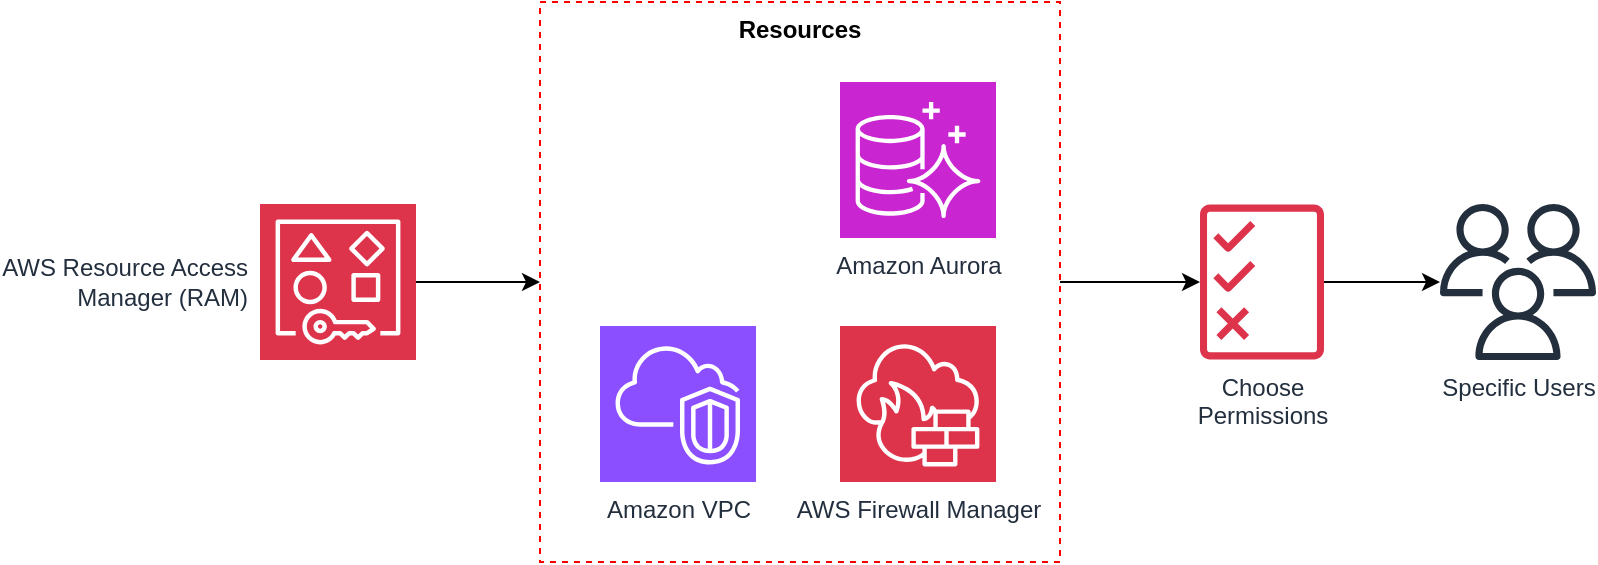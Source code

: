 <mxfile version="26.0.4">
  <diagram name="Page-1" id="lxeJQ_-VfMQQATzrOj_g">
    <mxGraphModel dx="1114" dy="1198" grid="1" gridSize="10" guides="1" tooltips="1" connect="1" arrows="1" fold="1" page="1" pageScale="1" pageWidth="850" pageHeight="1100" math="0" shadow="0">
      <root>
        <mxCell id="0" />
        <mxCell id="1" parent="0" />
        <mxCell id="JFuTy0Em5oB6NGUpWTWE-11" style="edgeStyle=orthogonalEdgeStyle;rounded=0;orthogonalLoop=1;jettySize=auto;html=1;" edge="1" parent="1" source="JFuTy0Em5oB6NGUpWTWE-5" target="JFuTy0Em5oB6NGUpWTWE-6">
          <mxGeometry relative="1" as="geometry" />
        </mxCell>
        <mxCell id="JFuTy0Em5oB6NGUpWTWE-5" value="Resources" style="rounded=0;whiteSpace=wrap;html=1;strokeColor=#FF0000;fillColor=none;dashed=1;verticalAlign=top;fontStyle=1" vertex="1" parent="1">
          <mxGeometry x="290" y="330" width="260" height="280" as="geometry" />
        </mxCell>
        <mxCell id="JFuTy0Em5oB6NGUpWTWE-9" style="edgeStyle=orthogonalEdgeStyle;rounded=0;orthogonalLoop=1;jettySize=auto;html=1;" edge="1" parent="1" source="JFuTy0Em5oB6NGUpWTWE-1" target="JFuTy0Em5oB6NGUpWTWE-5">
          <mxGeometry relative="1" as="geometry" />
        </mxCell>
        <mxCell id="JFuTy0Em5oB6NGUpWTWE-1" value="AWS Resource Access&lt;div&gt;Manager (RAM)&lt;/div&gt;" style="sketch=0;points=[[0,0,0],[0.25,0,0],[0.5,0,0],[0.75,0,0],[1,0,0],[0,1,0],[0.25,1,0],[0.5,1,0],[0.75,1,0],[1,1,0],[0,0.25,0],[0,0.5,0],[0,0.75,0],[1,0.25,0],[1,0.5,0],[1,0.75,0]];outlineConnect=0;fontColor=#232F3E;fillColor=#DD344C;strokeColor=#ffffff;dashed=0;verticalLabelPosition=middle;verticalAlign=middle;align=right;html=1;fontSize=12;fontStyle=0;aspect=fixed;shape=mxgraph.aws4.resourceIcon;resIcon=mxgraph.aws4.resource_access_manager;labelPosition=left;spacingRight=5;" vertex="1" parent="1">
          <mxGeometry x="150" y="431" width="78" height="78" as="geometry" />
        </mxCell>
        <mxCell id="JFuTy0Em5oB6NGUpWTWE-2" value="Amazon VPC" style="sketch=0;points=[[0,0,0],[0.25,0,0],[0.5,0,0],[0.75,0,0],[1,0,0],[0,1,0],[0.25,1,0],[0.5,1,0],[0.75,1,0],[1,1,0],[0,0.25,0],[0,0.5,0],[0,0.75,0],[1,0.25,0],[1,0.5,0],[1,0.75,0]];outlineConnect=0;fontColor=#232F3E;fillColor=#8C4FFF;strokeColor=#ffffff;dashed=0;verticalLabelPosition=bottom;verticalAlign=top;align=center;html=1;fontSize=12;fontStyle=0;aspect=fixed;shape=mxgraph.aws4.resourceIcon;resIcon=mxgraph.aws4.vpc;" vertex="1" parent="1">
          <mxGeometry x="320" y="492" width="78" height="78" as="geometry" />
        </mxCell>
        <mxCell id="JFuTy0Em5oB6NGUpWTWE-3" value="Amazon Aurora" style="sketch=0;points=[[0,0,0],[0.25,0,0],[0.5,0,0],[0.75,0,0],[1,0,0],[0,1,0],[0.25,1,0],[0.5,1,0],[0.75,1,0],[1,1,0],[0,0.25,0],[0,0.5,0],[0,0.75,0],[1,0.25,0],[1,0.5,0],[1,0.75,0]];outlineConnect=0;fontColor=#232F3E;fillColor=#C925D1;strokeColor=#ffffff;dashed=0;verticalLabelPosition=bottom;verticalAlign=top;align=center;html=1;fontSize=12;fontStyle=0;aspect=fixed;shape=mxgraph.aws4.resourceIcon;resIcon=mxgraph.aws4.aurora;" vertex="1" parent="1">
          <mxGeometry x="440" y="370" width="78" height="78" as="geometry" />
        </mxCell>
        <mxCell id="JFuTy0Em5oB6NGUpWTWE-4" value="AWS Firewall Manager" style="sketch=0;points=[[0,0,0],[0.25,0,0],[0.5,0,0],[0.75,0,0],[1,0,0],[0,1,0],[0.25,1,0],[0.5,1,0],[0.75,1,0],[1,1,0],[0,0.25,0],[0,0.5,0],[0,0.75,0],[1,0.25,0],[1,0.5,0],[1,0.75,0]];outlineConnect=0;fontColor=#232F3E;fillColor=#DD344C;strokeColor=#ffffff;dashed=0;verticalLabelPosition=bottom;verticalAlign=top;align=center;html=1;fontSize=12;fontStyle=0;aspect=fixed;shape=mxgraph.aws4.resourceIcon;resIcon=mxgraph.aws4.network_firewall;" vertex="1" parent="1">
          <mxGeometry x="440" y="492" width="78" height="78" as="geometry" />
        </mxCell>
        <mxCell id="JFuTy0Em5oB6NGUpWTWE-13" style="edgeStyle=orthogonalEdgeStyle;rounded=0;orthogonalLoop=1;jettySize=auto;html=1;" edge="1" parent="1" source="JFuTy0Em5oB6NGUpWTWE-6" target="JFuTy0Em5oB6NGUpWTWE-12">
          <mxGeometry relative="1" as="geometry" />
        </mxCell>
        <mxCell id="JFuTy0Em5oB6NGUpWTWE-6" value="Choose&lt;div&gt;Permissions&lt;/div&gt;" style="sketch=0;outlineConnect=0;fontColor=#232F3E;gradientColor=none;fillColor=#DD344C;strokeColor=none;dashed=0;verticalLabelPosition=bottom;verticalAlign=top;align=center;html=1;fontSize=12;fontStyle=0;aspect=fixed;pointerEvents=1;shape=mxgraph.aws4.permissions;" vertex="1" parent="1">
          <mxGeometry x="620" y="431" width="62" height="78" as="geometry" />
        </mxCell>
        <mxCell id="JFuTy0Em5oB6NGUpWTWE-12" value="Specific Users" style="sketch=0;outlineConnect=0;fontColor=#232F3E;gradientColor=none;fillColor=#232F3D;strokeColor=none;dashed=0;verticalLabelPosition=bottom;verticalAlign=top;align=center;html=1;fontSize=12;fontStyle=0;aspect=fixed;pointerEvents=1;shape=mxgraph.aws4.users;" vertex="1" parent="1">
          <mxGeometry x="740" y="431" width="78" height="78" as="geometry" />
        </mxCell>
      </root>
    </mxGraphModel>
  </diagram>
</mxfile>
